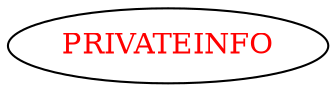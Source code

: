 digraph dependencyGraph {
 concentrate=true;
 ranksep="2.0";
 rankdir="LR"; 
 splines="ortho";
"PRIVATEINFO" [fontcolor="red"];
}